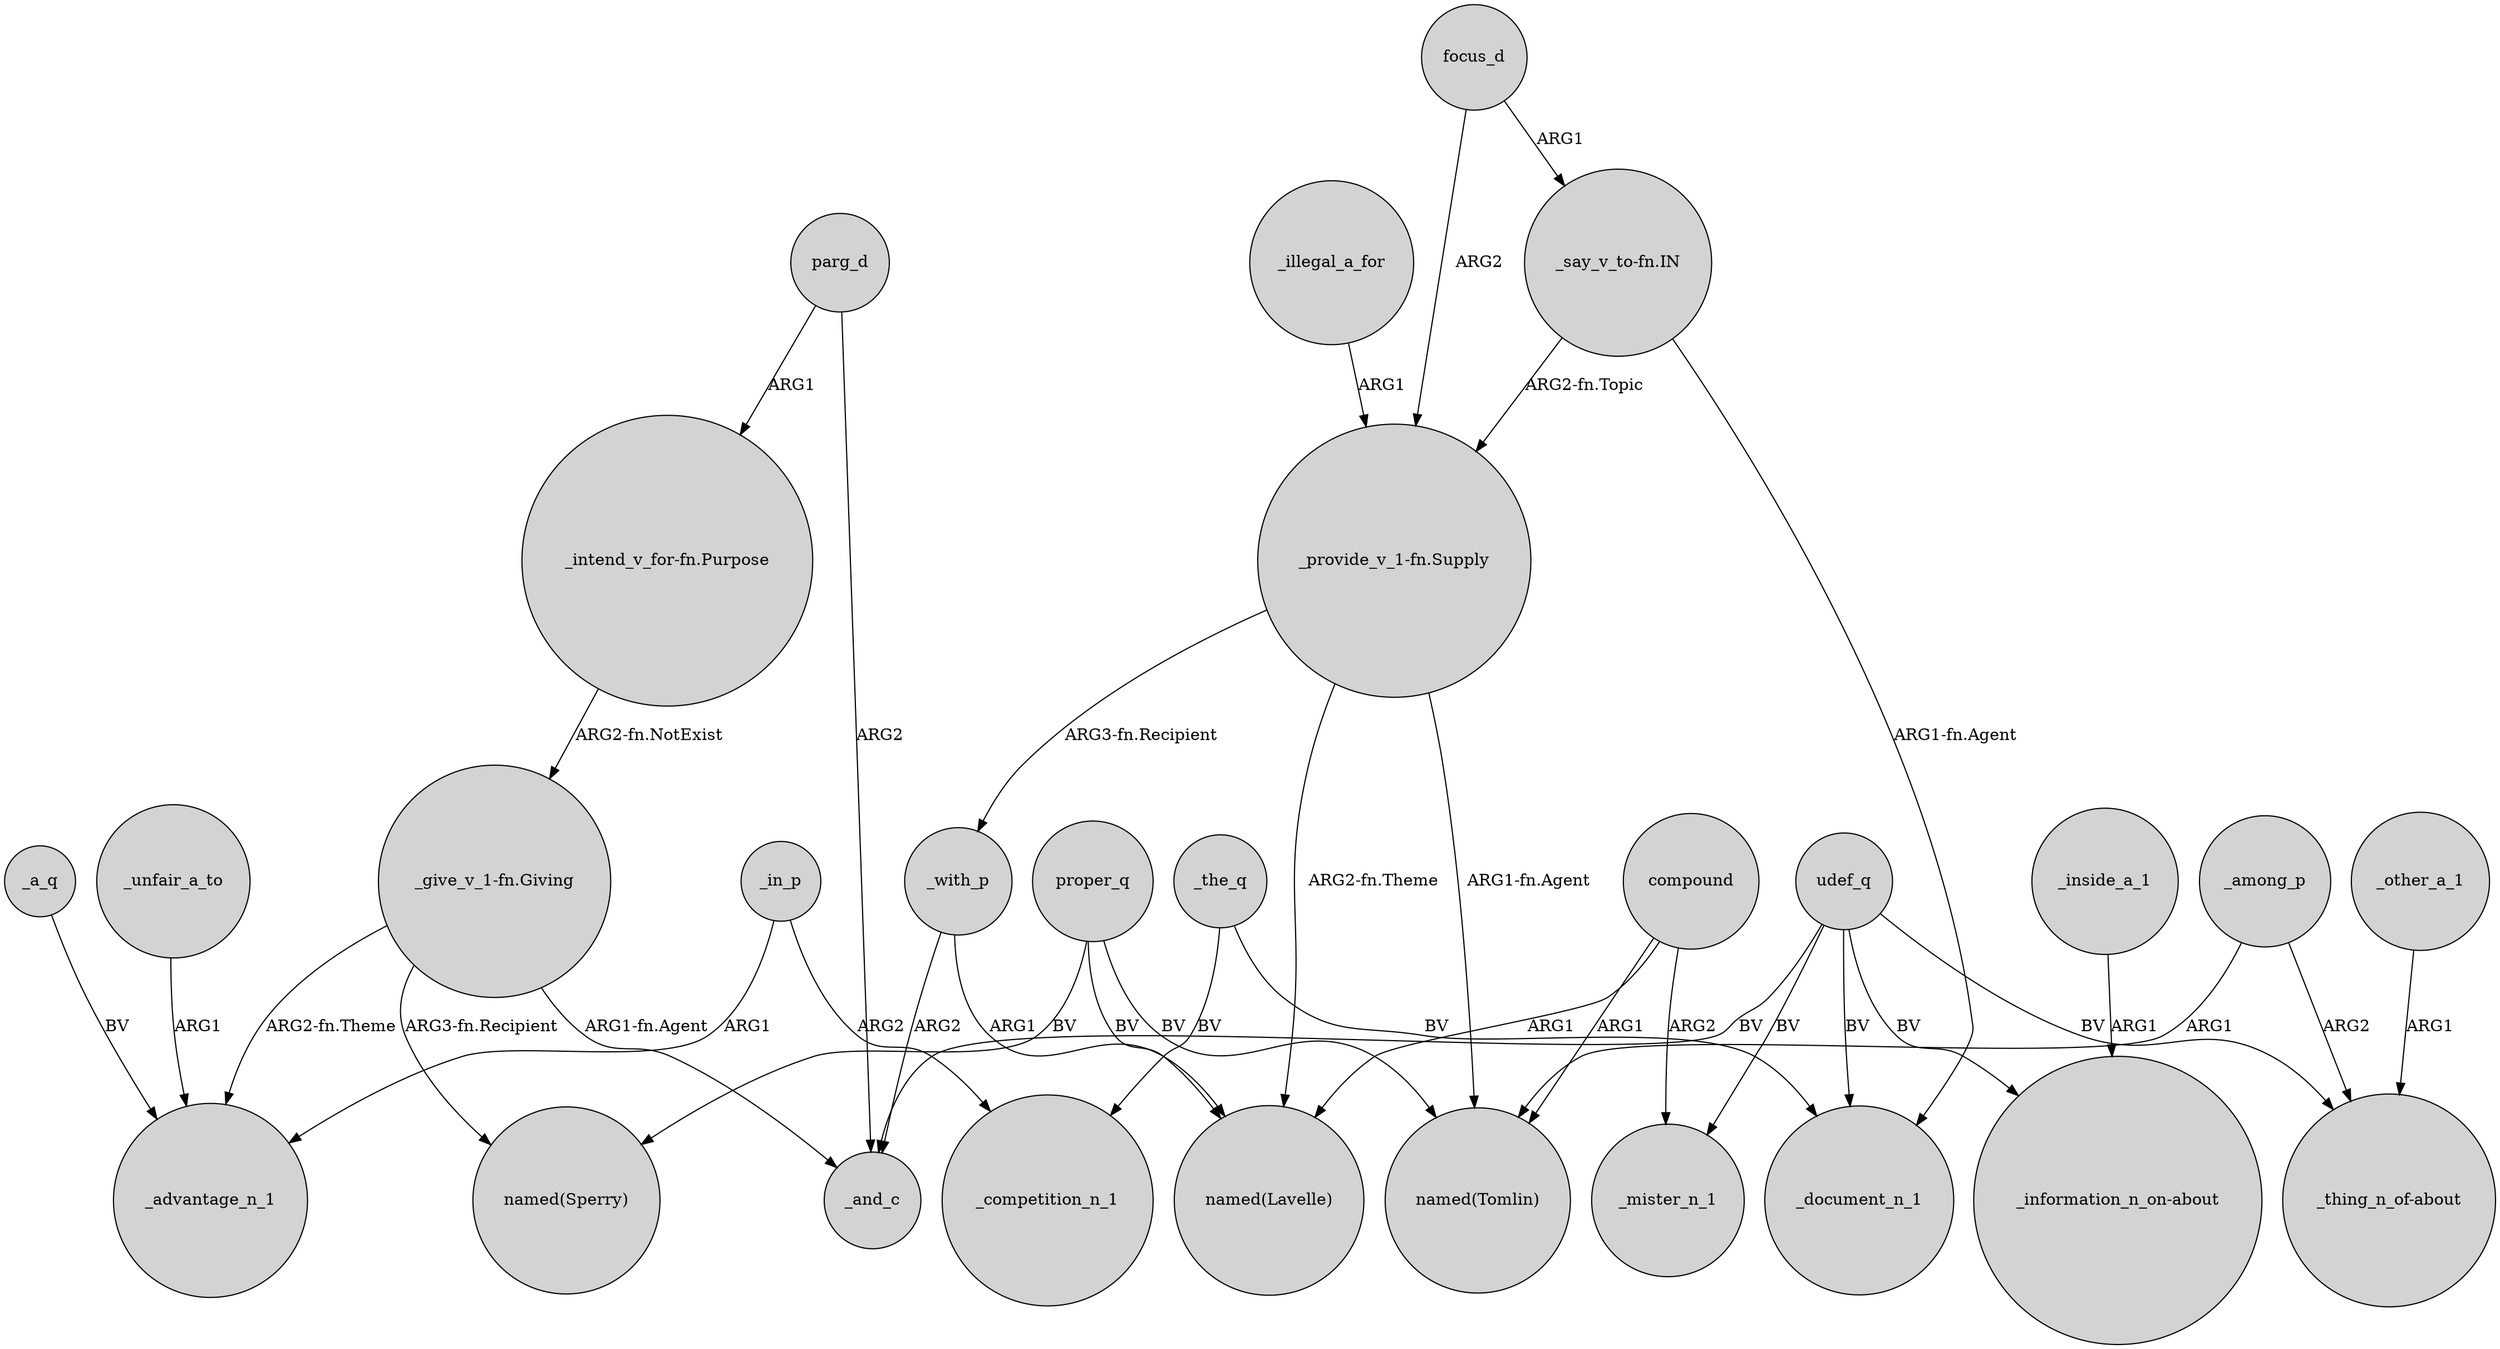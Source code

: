 digraph {
	node [shape=circle style=filled]
	_a_q -> _advantage_n_1 [label=BV]
	_with_p -> _and_c [label=ARG2]
	_the_q -> _document_n_1 [label=BV]
	udef_q -> "_thing_n_of-about" [label=BV]
	focus_d -> "_provide_v_1-fn.Supply" [label=ARG2]
	_the_q -> _competition_n_1 [label=BV]
	_with_p -> "named(Lavelle)" [label=ARG1]
	"_give_v_1-fn.Giving" -> _advantage_n_1 [label="ARG2-fn.Theme"]
	compound -> _mister_n_1 [label=ARG2]
	_among_p -> "_thing_n_of-about" [label=ARG2]
	"_give_v_1-fn.Giving" -> _and_c [label="ARG1-fn.Agent"]
	udef_q -> _mister_n_1 [label=BV]
	compound -> "named(Tomlin)" [label=ARG1]
	"_provide_v_1-fn.Supply" -> _with_p [label="ARG3-fn.Recipient"]
	"_say_v_to-fn.IN" -> _document_n_1 [label="ARG1-fn.Agent"]
	"_provide_v_1-fn.Supply" -> "named(Tomlin)" [label="ARG1-fn.Agent"]
	"_say_v_to-fn.IN" -> "_provide_v_1-fn.Supply" [label="ARG2-fn.Topic"]
	udef_q -> _document_n_1 [label=BV]
	"_intend_v_for-fn.Purpose" -> "_give_v_1-fn.Giving" [label="ARG2-fn.NotExist"]
	parg_d -> _and_c [label=ARG2]
	udef_q -> "_information_n_on-about" [label=BV]
	_other_a_1 -> "_thing_n_of-about" [label=ARG1]
	_in_p -> _advantage_n_1 [label=ARG1]
	_unfair_a_to -> _advantage_n_1 [label=ARG1]
	parg_d -> "_intend_v_for-fn.Purpose" [label=ARG1]
	"_provide_v_1-fn.Supply" -> "named(Lavelle)" [label="ARG2-fn.Theme"]
	_in_p -> _competition_n_1 [label=ARG2]
	_among_p -> "named(Tomlin)" [label=ARG1]
	_inside_a_1 -> "_information_n_on-about" [label=ARG1]
	"_give_v_1-fn.Giving" -> "named(Sperry)" [label="ARG3-fn.Recipient"]
	proper_q -> "named(Tomlin)" [label=BV]
	_illegal_a_for -> "_provide_v_1-fn.Supply" [label=ARG1]
	proper_q -> "named(Sperry)" [label=BV]
	udef_q -> _and_c [label=BV]
	compound -> "named(Lavelle)" [label=ARG1]
	proper_q -> "named(Lavelle)" [label=BV]
	focus_d -> "_say_v_to-fn.IN" [label=ARG1]
}
